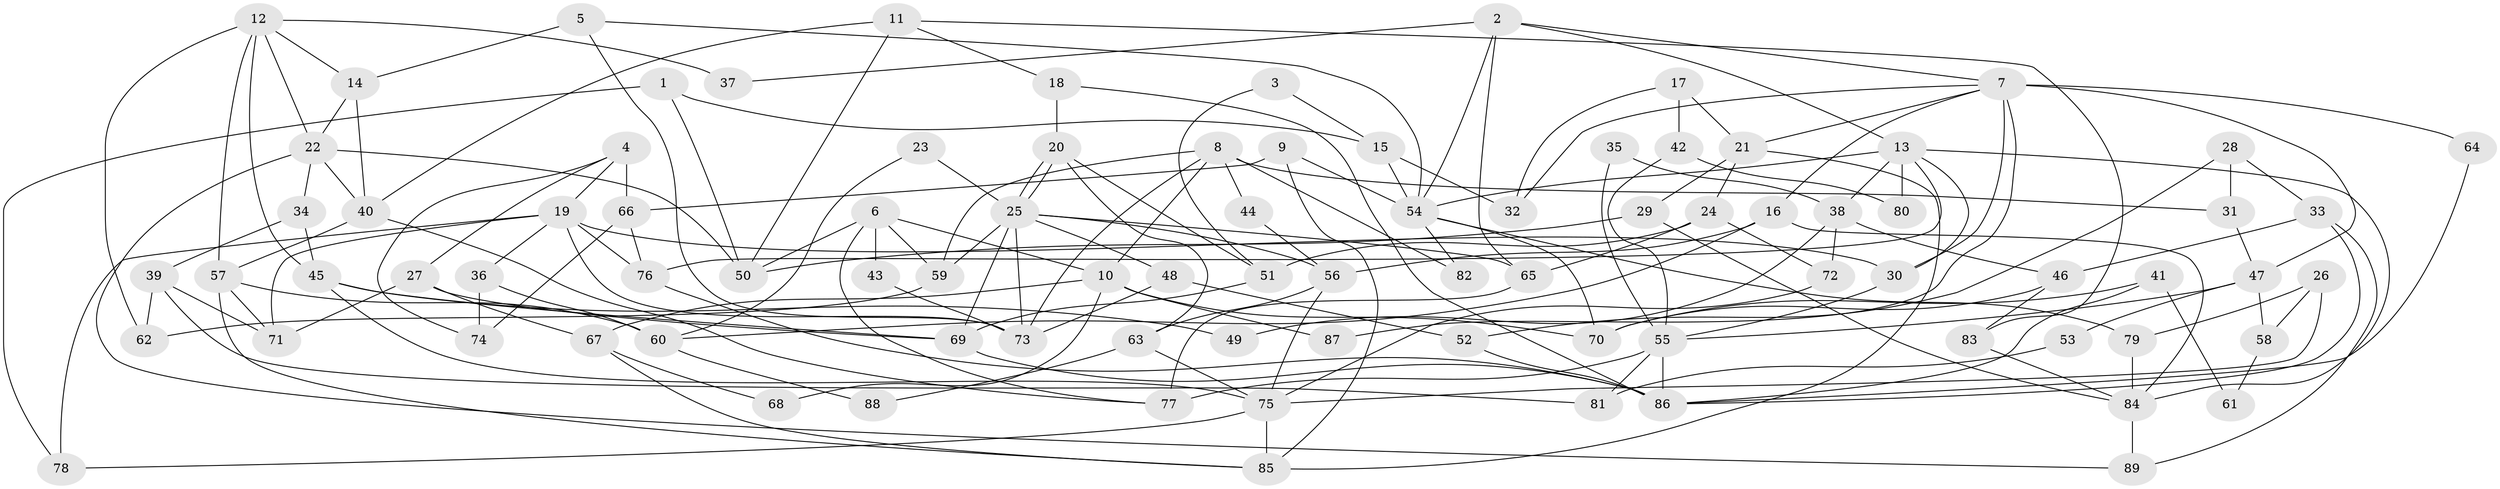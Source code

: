 // coarse degree distribution, {10: 0.044444444444444446, 7: 0.08888888888888889, 5: 0.24444444444444444, 3: 0.15555555555555556, 8: 0.06666666666666667, 2: 0.08888888888888889, 4: 0.13333333333333333, 9: 0.022222222222222223, 11: 0.022222222222222223, 6: 0.13333333333333333}
// Generated by graph-tools (version 1.1) at 2025/37/03/04/25 23:37:06]
// undirected, 89 vertices, 178 edges
graph export_dot {
  node [color=gray90,style=filled];
  1;
  2;
  3;
  4;
  5;
  6;
  7;
  8;
  9;
  10;
  11;
  12;
  13;
  14;
  15;
  16;
  17;
  18;
  19;
  20;
  21;
  22;
  23;
  24;
  25;
  26;
  27;
  28;
  29;
  30;
  31;
  32;
  33;
  34;
  35;
  36;
  37;
  38;
  39;
  40;
  41;
  42;
  43;
  44;
  45;
  46;
  47;
  48;
  49;
  50;
  51;
  52;
  53;
  54;
  55;
  56;
  57;
  58;
  59;
  60;
  61;
  62;
  63;
  64;
  65;
  66;
  67;
  68;
  69;
  70;
  71;
  72;
  73;
  74;
  75;
  76;
  77;
  78;
  79;
  80;
  81;
  82;
  83;
  84;
  85;
  86;
  87;
  88;
  89;
  1 -- 50;
  1 -- 78;
  1 -- 15;
  2 -- 54;
  2 -- 13;
  2 -- 7;
  2 -- 37;
  2 -- 65;
  3 -- 51;
  3 -- 15;
  4 -- 19;
  4 -- 27;
  4 -- 66;
  4 -- 74;
  5 -- 73;
  5 -- 14;
  5 -- 54;
  6 -- 59;
  6 -- 77;
  6 -- 10;
  6 -- 43;
  6 -- 50;
  7 -- 21;
  7 -- 16;
  7 -- 30;
  7 -- 32;
  7 -- 47;
  7 -- 64;
  7 -- 87;
  8 -- 59;
  8 -- 73;
  8 -- 10;
  8 -- 31;
  8 -- 44;
  8 -- 82;
  9 -- 66;
  9 -- 85;
  9 -- 54;
  10 -- 67;
  10 -- 68;
  10 -- 70;
  10 -- 87;
  11 -- 40;
  11 -- 50;
  11 -- 18;
  11 -- 83;
  12 -- 14;
  12 -- 45;
  12 -- 22;
  12 -- 37;
  12 -- 57;
  12 -- 62;
  13 -- 30;
  13 -- 54;
  13 -- 38;
  13 -- 76;
  13 -- 80;
  13 -- 84;
  14 -- 22;
  14 -- 40;
  15 -- 54;
  15 -- 32;
  16 -- 56;
  16 -- 60;
  16 -- 84;
  17 -- 32;
  17 -- 21;
  17 -- 42;
  18 -- 86;
  18 -- 20;
  19 -- 30;
  19 -- 73;
  19 -- 36;
  19 -- 71;
  19 -- 76;
  19 -- 78;
  20 -- 25;
  20 -- 25;
  20 -- 51;
  20 -- 63;
  21 -- 29;
  21 -- 85;
  21 -- 24;
  22 -- 89;
  22 -- 34;
  22 -- 40;
  22 -- 50;
  23 -- 60;
  23 -- 25;
  24 -- 65;
  24 -- 51;
  24 -- 72;
  25 -- 69;
  25 -- 48;
  25 -- 56;
  25 -- 59;
  25 -- 65;
  25 -- 73;
  26 -- 75;
  26 -- 79;
  26 -- 58;
  27 -- 71;
  27 -- 67;
  27 -- 69;
  28 -- 33;
  28 -- 31;
  28 -- 52;
  29 -- 50;
  29 -- 84;
  30 -- 55;
  31 -- 47;
  33 -- 86;
  33 -- 46;
  33 -- 89;
  34 -- 45;
  34 -- 39;
  35 -- 38;
  35 -- 55;
  36 -- 74;
  36 -- 60;
  38 -- 46;
  38 -- 49;
  38 -- 72;
  39 -- 71;
  39 -- 62;
  39 -- 81;
  40 -- 57;
  40 -- 77;
  41 -- 86;
  41 -- 70;
  41 -- 61;
  42 -- 55;
  42 -- 80;
  43 -- 73;
  44 -- 56;
  45 -- 75;
  45 -- 69;
  45 -- 49;
  46 -- 70;
  46 -- 83;
  47 -- 55;
  47 -- 53;
  47 -- 58;
  48 -- 52;
  48 -- 73;
  51 -- 69;
  52 -- 86;
  53 -- 81;
  54 -- 70;
  54 -- 79;
  54 -- 82;
  55 -- 77;
  55 -- 86;
  55 -- 81;
  56 -- 75;
  56 -- 63;
  57 -- 60;
  57 -- 71;
  57 -- 85;
  58 -- 61;
  59 -- 62;
  60 -- 88;
  63 -- 75;
  63 -- 88;
  64 -- 86;
  65 -- 77;
  66 -- 76;
  66 -- 74;
  67 -- 85;
  67 -- 68;
  69 -- 86;
  72 -- 75;
  75 -- 78;
  75 -- 85;
  76 -- 86;
  79 -- 84;
  83 -- 84;
  84 -- 89;
}
